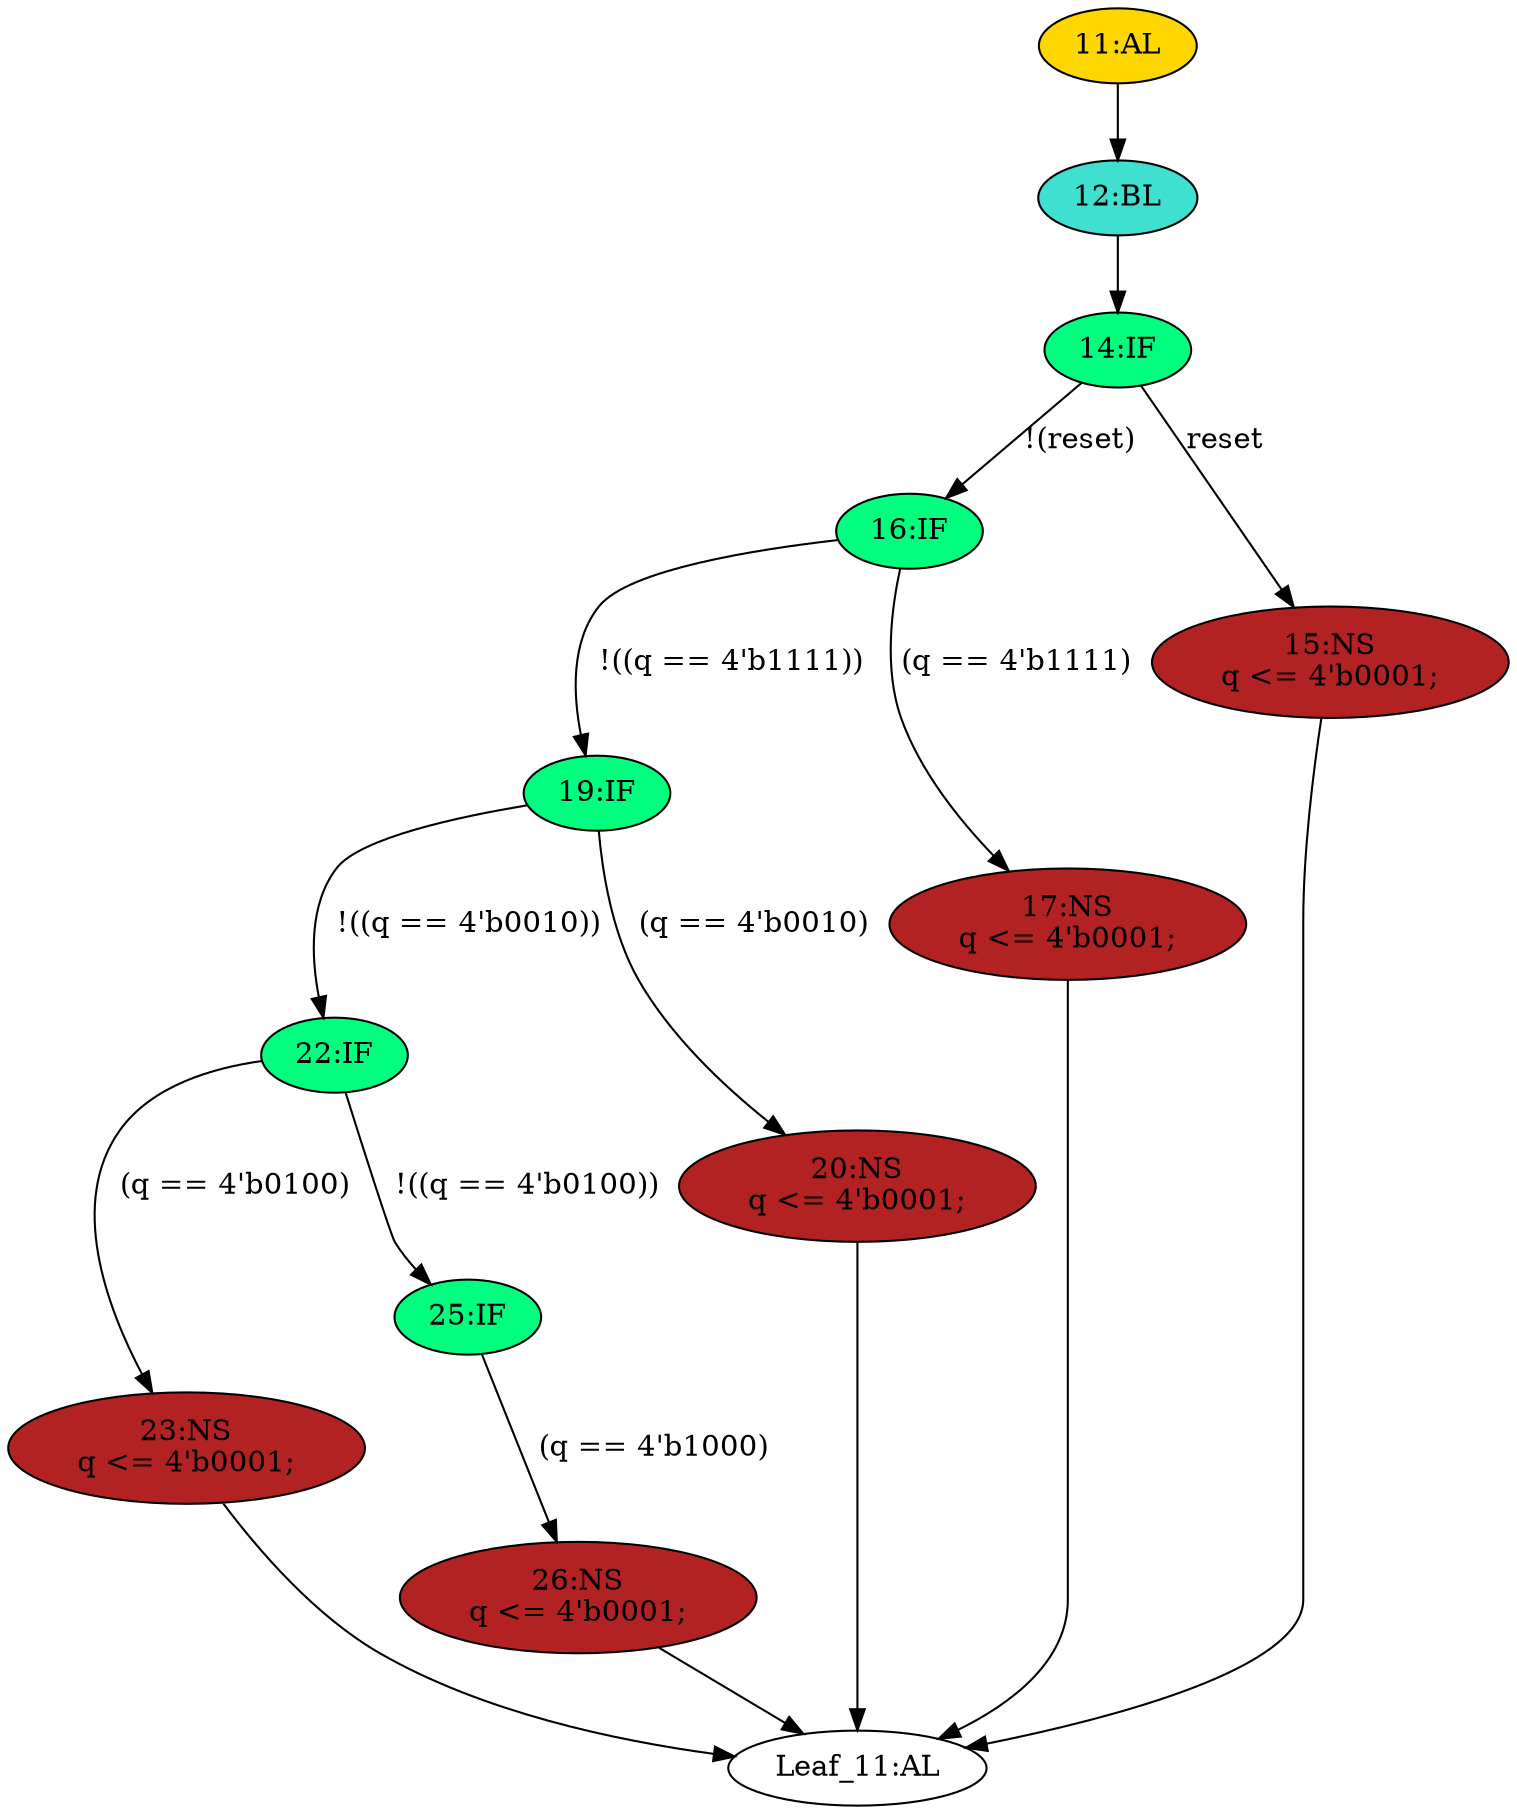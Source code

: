 strict digraph "" {
	node [label="\N"];
	"16:IF"	[ast="<pyverilog.vparser.ast.IfStatement object at 0x7f0f076fe590>",
		fillcolor=springgreen,
		label="16:IF",
		statements="[]",
		style=filled,
		typ=IfStatement];
	"19:IF"	[ast="<pyverilog.vparser.ast.IfStatement object at 0x7f0f076fe6d0>",
		fillcolor=springgreen,
		label="19:IF",
		statements="[]",
		style=filled,
		typ=IfStatement];
	"16:IF" -> "19:IF"	[cond="['q']",
		label="!((q == 4'b1111))",
		lineno=16];
	"17:NS"	[ast="<pyverilog.vparser.ast.NonblockingSubstitution object at 0x7f0f076fee10>",
		fillcolor=firebrick,
		label="17:NS
q <= 4'b0001;",
		statements="[<pyverilog.vparser.ast.NonblockingSubstitution object at 0x7f0f076fee10>]",
		style=filled,
		typ=NonblockingSubstitution];
	"16:IF" -> "17:NS"	[cond="['q']",
		label="(q == 4'b1111)",
		lineno=16];
	"22:IF"	[ast="<pyverilog.vparser.ast.IfStatement object at 0x7f0f076fe710>",
		fillcolor=springgreen,
		label="22:IF",
		statements="[]",
		style=filled,
		typ=IfStatement];
	"23:NS"	[ast="<pyverilog.vparser.ast.NonblockingSubstitution object at 0x7f0f076fea10>",
		fillcolor=firebrick,
		label="23:NS
q <= 4'b0001;",
		statements="[<pyverilog.vparser.ast.NonblockingSubstitution object at 0x7f0f076fea10>]",
		style=filled,
		typ=NonblockingSubstitution];
	"22:IF" -> "23:NS"	[cond="['q']",
		label="(q == 4'b0100)",
		lineno=22];
	"25:IF"	[ast="<pyverilog.vparser.ast.IfStatement object at 0x7f0f076fe750>",
		fillcolor=springgreen,
		label="25:IF",
		statements="[]",
		style=filled,
		typ=IfStatement];
	"22:IF" -> "25:IF"	[cond="['q']",
		label="!((q == 4'b0100))",
		lineno=22];
	"11:AL"	[ast="<pyverilog.vparser.ast.Always object at 0x7f0f06f99290>",
		clk_sens=True,
		fillcolor=gold,
		label="11:AL",
		sens="['clk', 'reset']",
		statements="[]",
		style=filled,
		typ=Always,
		use_var="['reset', 'q']"];
	"12:BL"	[ast="<pyverilog.vparser.ast.Block object at 0x7f0f06f99250>",
		fillcolor=turquoise,
		label="12:BL",
		statements="[]",
		style=filled,
		typ=Block];
	"11:AL" -> "12:BL"	[cond="[]",
		lineno=None];
	"Leaf_11:AL"	[def_var="['q']",
		label="Leaf_11:AL"];
	"23:NS" -> "Leaf_11:AL"	[cond="[]",
		lineno=None];
	"19:IF" -> "22:IF"	[cond="['q']",
		label="!((q == 4'b0010))",
		lineno=19];
	"20:NS"	[ast="<pyverilog.vparser.ast.NonblockingSubstitution object at 0x7f0f076fec10>",
		fillcolor=firebrick,
		label="20:NS
q <= 4'b0001;",
		statements="[<pyverilog.vparser.ast.NonblockingSubstitution object at 0x7f0f076fec10>]",
		style=filled,
		typ=NonblockingSubstitution];
	"19:IF" -> "20:NS"	[cond="['q']",
		label="(q == 4'b0010)",
		lineno=19];
	"14:IF"	[ast="<pyverilog.vparser.ast.IfStatement object at 0x7f0f06f99090>",
		fillcolor=springgreen,
		label="14:IF",
		statements="[]",
		style=filled,
		typ=IfStatement];
	"12:BL" -> "14:IF"	[cond="[]",
		lineno=None];
	"14:IF" -> "16:IF"	[cond="['reset']",
		label="!(reset)",
		lineno=14];
	"15:NS"	[ast="<pyverilog.vparser.ast.NonblockingSubstitution object at 0x7f0f06f990d0>",
		fillcolor=firebrick,
		label="15:NS
q <= 4'b0001;",
		statements="[<pyverilog.vparser.ast.NonblockingSubstitution object at 0x7f0f06f990d0>]",
		style=filled,
		typ=NonblockingSubstitution];
	"14:IF" -> "15:NS"	[cond="['reset']",
		label=reset,
		lineno=14];
	"17:NS" -> "Leaf_11:AL"	[cond="[]",
		lineno=None];
	"26:NS"	[ast="<pyverilog.vparser.ast.NonblockingSubstitution object at 0x7f0f076fe7d0>",
		fillcolor=firebrick,
		label="26:NS
q <= 4'b0001;",
		statements="[<pyverilog.vparser.ast.NonblockingSubstitution object at 0x7f0f076fe7d0>]",
		style=filled,
		typ=NonblockingSubstitution];
	"25:IF" -> "26:NS"	[cond="['q']",
		label="(q == 4'b1000)",
		lineno=25];
	"15:NS" -> "Leaf_11:AL"	[cond="[]",
		lineno=None];
	"26:NS" -> "Leaf_11:AL"	[cond="[]",
		lineno=None];
	"20:NS" -> "Leaf_11:AL"	[cond="[]",
		lineno=None];
}
